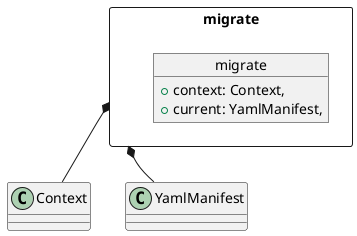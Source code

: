 @startuml
package migrate <<Rectangle>> {

    object migrate {
        +context: Context,
        +current: YamlManifest,
    }
}

migrate *-- Context
migrate *-- YamlManifest
@enduml
